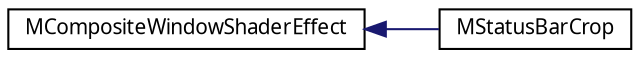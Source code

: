 digraph G
{
  edge [fontname="FreeSans.ttf",fontsize="10",labelfontname="FreeSans.ttf",labelfontsize="10"];
  node [fontname="FreeSans.ttf",fontsize="10",shape=record];
  rankdir=LR;
  Node1 [label="MCompositeWindowShaderEffect",height=0.2,width=0.4,color="black", fillcolor="white", style="filled",URL="$class_m_composite_window_shader_effect.html",tooltip="MCompositeWindowShaderEffect is the base class for shader effects on windows."];
  Node1 -> Node2 [dir=back,color="midnightblue",fontsize="10",style="solid",fontname="FreeSans.ttf"];
  Node2 [label="MStatusBarCrop",height=0.2,width=0.4,color="black", fillcolor="white", style="filled",URL="$class_m_status_bar_crop.html"];
}
